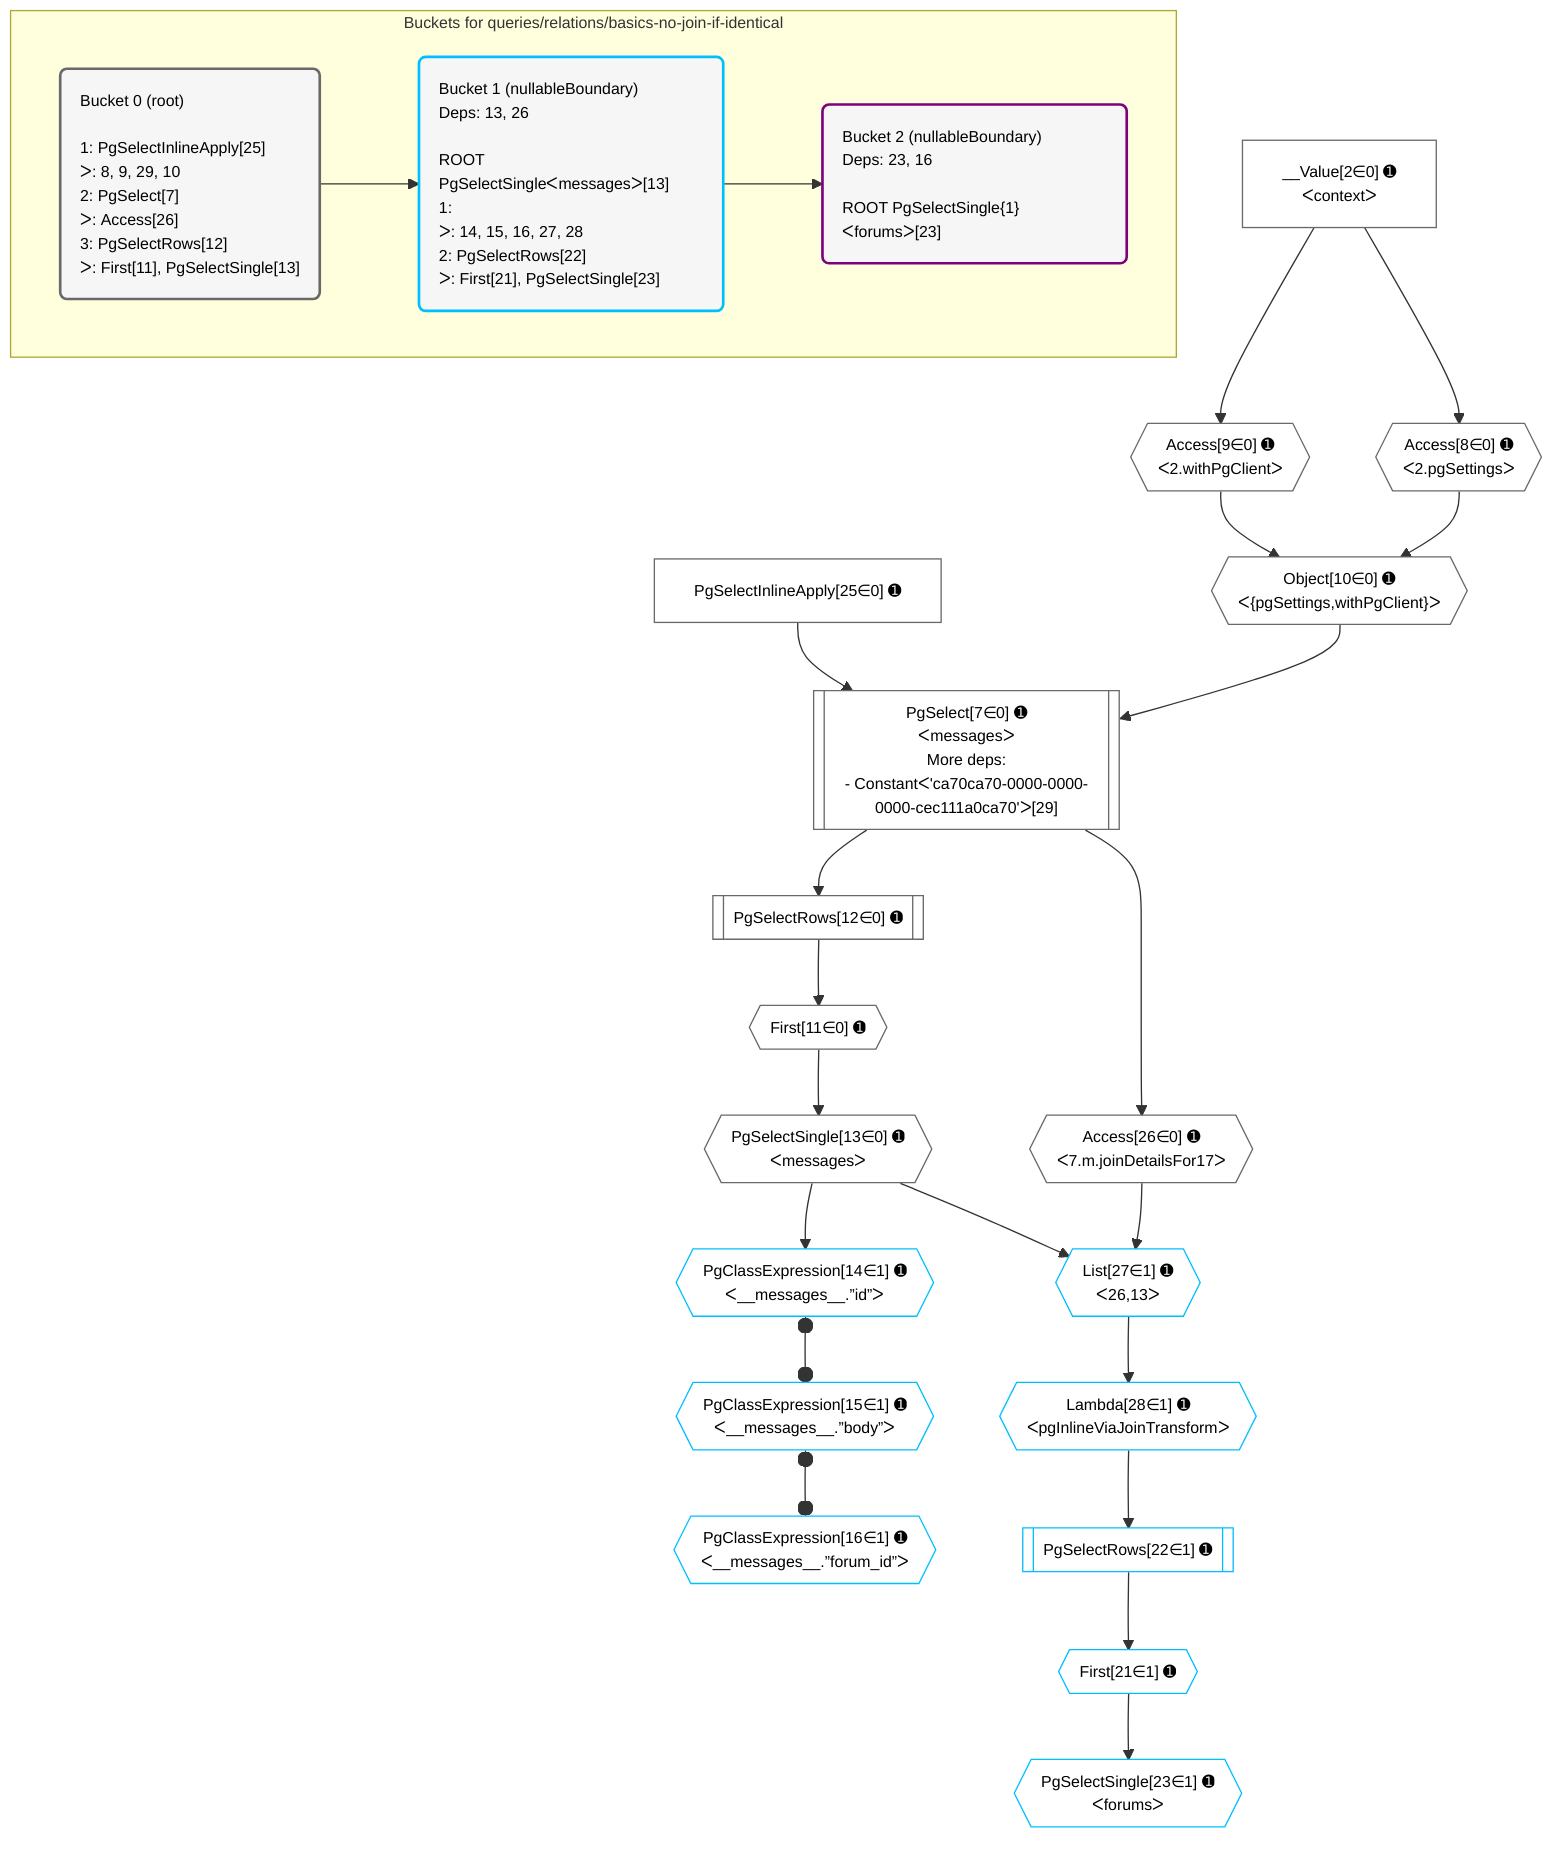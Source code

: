 %%{init: {'themeVariables': { 'fontSize': '12px'}}}%%
graph TD
    classDef path fill:#eee,stroke:#000,color:#000
    classDef plan fill:#fff,stroke-width:1px,color:#000
    classDef itemplan fill:#fff,stroke-width:2px,color:#000
    classDef unbatchedplan fill:#dff,stroke-width:1px,color:#000
    classDef sideeffectplan fill:#fcc,stroke-width:2px,color:#000
    classDef bucket fill:#f6f6f6,color:#000,stroke-width:2px,text-align:left

    subgraph "Buckets for queries/relations/basics-no-join-if-identical"
    Bucket0("Bucket 0 (root)<br /><br />1: PgSelectInlineApply[25]<br />ᐳ: 8, 9, 29, 10<br />2: PgSelect[7]<br />ᐳ: Access[26]<br />3: PgSelectRows[12]<br />ᐳ: First[11], PgSelectSingle[13]"):::bucket
    Bucket1("Bucket 1 (nullableBoundary)<br />Deps: 13, 26<br /><br />ROOT PgSelectSingleᐸmessagesᐳ[13]<br />1: <br />ᐳ: 14, 15, 16, 27, 28<br />2: PgSelectRows[22]<br />ᐳ: First[21], PgSelectSingle[23]"):::bucket
    Bucket2("Bucket 2 (nullableBoundary)<br />Deps: 23, 16<br /><br />ROOT PgSelectSingle{1}ᐸforumsᐳ[23]"):::bucket
    end
    Bucket0 --> Bucket1
    Bucket1 --> Bucket2

    %% plan dependencies
    PgSelect7[["PgSelect[7∈0] ➊<br />ᐸmessagesᐳ<br />More deps:<br />- Constantᐸ'ca70ca70-0000-0000-0000-cec111a0ca70'ᐳ[29]"]]:::plan
    Object10{{"Object[10∈0] ➊<br />ᐸ{pgSettings,withPgClient}ᐳ"}}:::plan
    PgSelectInlineApply25["PgSelectInlineApply[25∈0] ➊"]:::plan
    Object10 & PgSelectInlineApply25 --> PgSelect7
    Access8{{"Access[8∈0] ➊<br />ᐸ2.pgSettingsᐳ"}}:::plan
    Access9{{"Access[9∈0] ➊<br />ᐸ2.withPgClientᐳ"}}:::plan
    Access8 & Access9 --> Object10
    __Value2["__Value[2∈0] ➊<br />ᐸcontextᐳ"]:::plan
    __Value2 --> Access8
    __Value2 --> Access9
    First11{{"First[11∈0] ➊"}}:::plan
    PgSelectRows12[["PgSelectRows[12∈0] ➊"]]:::plan
    PgSelectRows12 --> First11
    PgSelect7 --> PgSelectRows12
    PgSelectSingle13{{"PgSelectSingle[13∈0] ➊<br />ᐸmessagesᐳ"}}:::plan
    First11 --> PgSelectSingle13
    Access26{{"Access[26∈0] ➊<br />ᐸ7.m.joinDetailsFor17ᐳ"}}:::plan
    PgSelect7 --> Access26
    List27{{"List[27∈1] ➊<br />ᐸ26,13ᐳ"}}:::plan
    Access26 & PgSelectSingle13 --> List27
    PgClassExpression14{{"PgClassExpression[14∈1] ➊<br />ᐸ__messages__.”id”ᐳ"}}:::plan
    PgSelectSingle13 --> PgClassExpression14
    PgClassExpression15{{"PgClassExpression[15∈1] ➊<br />ᐸ__messages__.”body”ᐳ"}}:::plan
    PgClassExpression14 o--o PgClassExpression15
    PgClassExpression16{{"PgClassExpression[16∈1] ➊<br />ᐸ__messages__.”forum_id”ᐳ"}}:::plan
    PgClassExpression15 o--o PgClassExpression16
    First21{{"First[21∈1] ➊"}}:::plan
    PgSelectRows22[["PgSelectRows[22∈1] ➊"]]:::plan
    PgSelectRows22 --> First21
    Lambda28{{"Lambda[28∈1] ➊<br />ᐸpgInlineViaJoinTransformᐳ"}}:::plan
    Lambda28 --> PgSelectRows22
    PgSelectSingle23{{"PgSelectSingle[23∈1] ➊<br />ᐸforumsᐳ"}}:::plan
    First21 --> PgSelectSingle23
    List27 --> Lambda28

    %% define steps
    classDef bucket0 stroke:#696969
    class Bucket0,__Value2,PgSelect7,Access8,Access9,Object10,First11,PgSelectRows12,PgSelectSingle13,PgSelectInlineApply25,Access26 bucket0
    classDef bucket1 stroke:#00bfff
    class Bucket1,PgClassExpression14,PgClassExpression15,PgClassExpression16,First21,PgSelectRows22,PgSelectSingle23,List27,Lambda28 bucket1
    classDef bucket2 stroke:#7f007f
    class Bucket2 bucket2